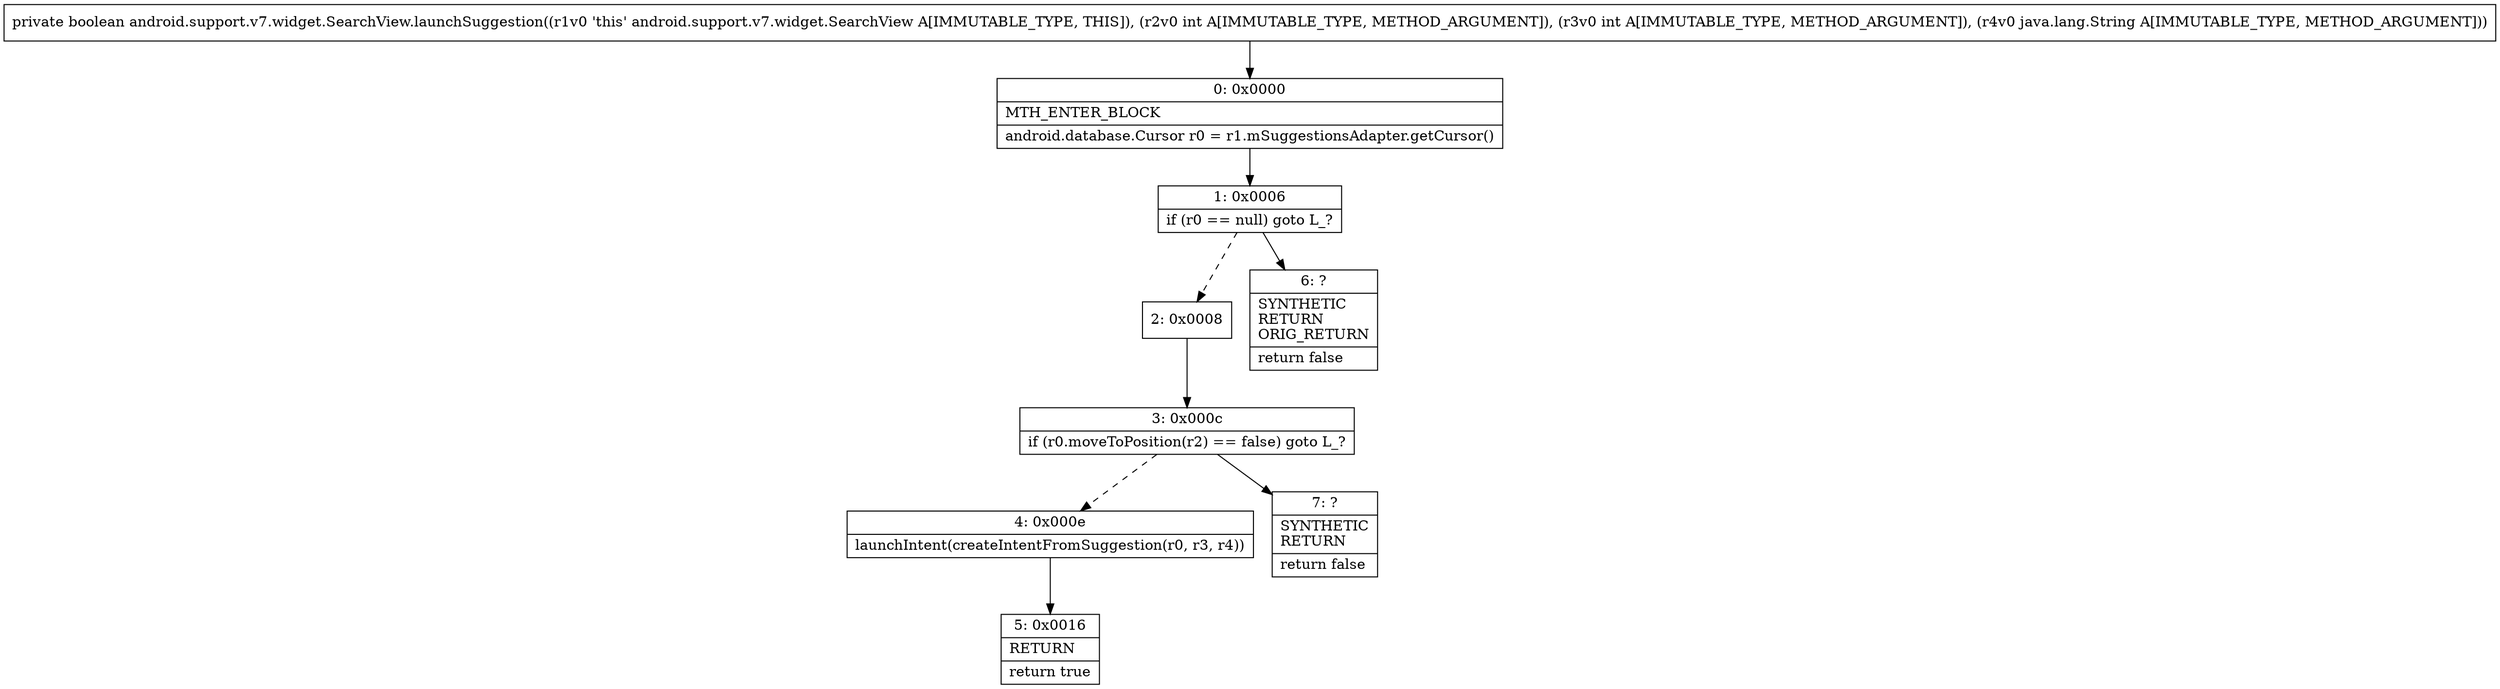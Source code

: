 digraph "CFG forandroid.support.v7.widget.SearchView.launchSuggestion(IILjava\/lang\/String;)Z" {
Node_0 [shape=record,label="{0\:\ 0x0000|MTH_ENTER_BLOCK\l|android.database.Cursor r0 = r1.mSuggestionsAdapter.getCursor()\l}"];
Node_1 [shape=record,label="{1\:\ 0x0006|if (r0 == null) goto L_?\l}"];
Node_2 [shape=record,label="{2\:\ 0x0008}"];
Node_3 [shape=record,label="{3\:\ 0x000c|if (r0.moveToPosition(r2) == false) goto L_?\l}"];
Node_4 [shape=record,label="{4\:\ 0x000e|launchIntent(createIntentFromSuggestion(r0, r3, r4))\l}"];
Node_5 [shape=record,label="{5\:\ 0x0016|RETURN\l|return true\l}"];
Node_6 [shape=record,label="{6\:\ ?|SYNTHETIC\lRETURN\lORIG_RETURN\l|return false\l}"];
Node_7 [shape=record,label="{7\:\ ?|SYNTHETIC\lRETURN\l|return false\l}"];
MethodNode[shape=record,label="{private boolean android.support.v7.widget.SearchView.launchSuggestion((r1v0 'this' android.support.v7.widget.SearchView A[IMMUTABLE_TYPE, THIS]), (r2v0 int A[IMMUTABLE_TYPE, METHOD_ARGUMENT]), (r3v0 int A[IMMUTABLE_TYPE, METHOD_ARGUMENT]), (r4v0 java.lang.String A[IMMUTABLE_TYPE, METHOD_ARGUMENT])) }"];
MethodNode -> Node_0;
Node_0 -> Node_1;
Node_1 -> Node_2[style=dashed];
Node_1 -> Node_6;
Node_2 -> Node_3;
Node_3 -> Node_4[style=dashed];
Node_3 -> Node_7;
Node_4 -> Node_5;
}

